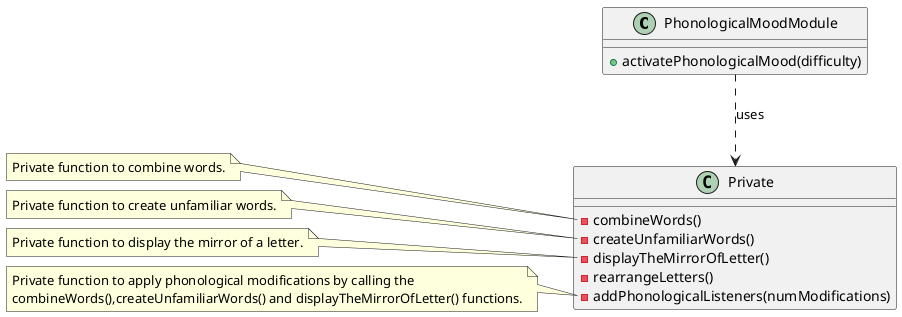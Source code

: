 @startuml
!define RECTANGLE class

RECTANGLE PhonologicalMoodModule {
    + activatePhonologicalMood(difficulty)
}

class Private {
    - combineWords()
    - createUnfamiliarWords()
    - displayTheMirrorOfLetter()
    - rearrangeLetters()
    - addPhonologicalListeners(numModifications)
}
note left of Private::combineWords
Private function to combine words.
end note
note left of Private::createUnfamiliarWords
Private function to create unfamiliar words.
end note
note left of Private::displayTheMirrorOfLetter
Private function to display the mirror of a letter.
end note
note left of Private::addPhonologicalListeners
Private function to apply phonological modifications by calling the  
combineWords(),createUnfamiliarWords() and displayTheMirrorOfLetter() functions.
end note

PhonologicalMoodModule ..> Private : uses
@enduml
